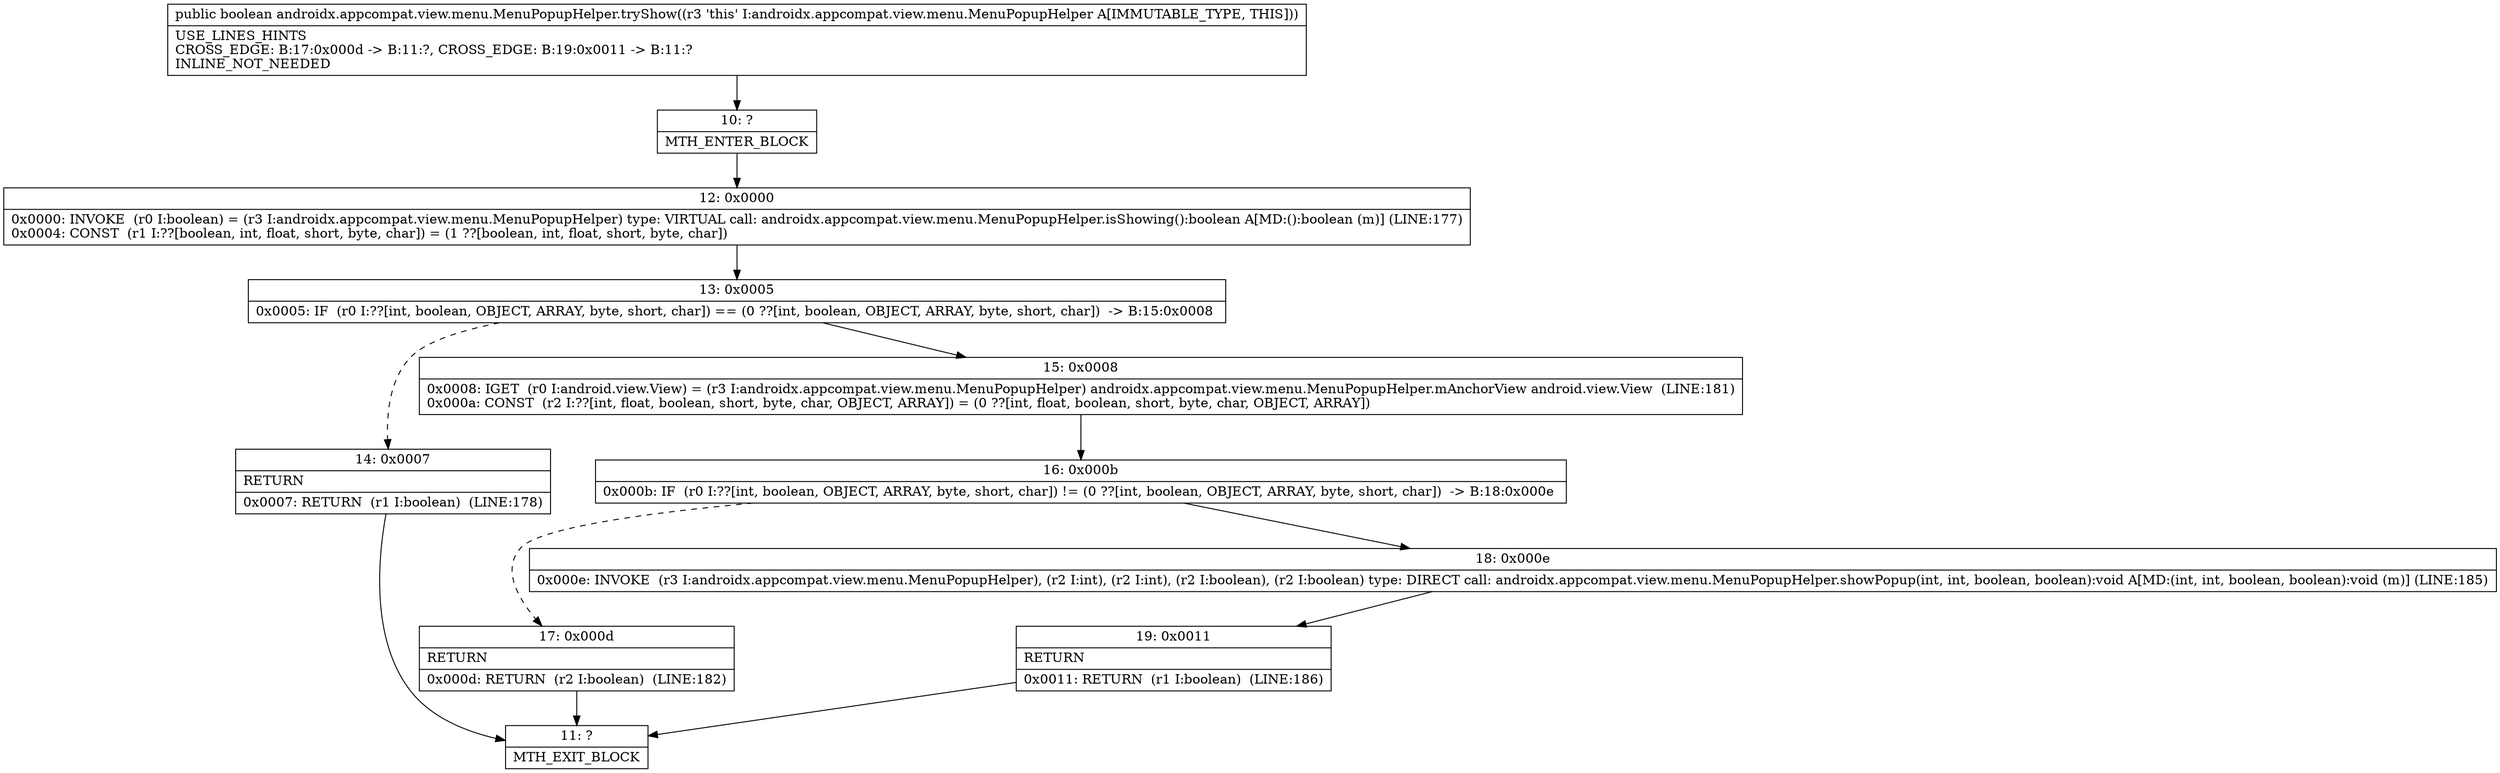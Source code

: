 digraph "CFG forandroidx.appcompat.view.menu.MenuPopupHelper.tryShow()Z" {
Node_10 [shape=record,label="{10\:\ ?|MTH_ENTER_BLOCK\l}"];
Node_12 [shape=record,label="{12\:\ 0x0000|0x0000: INVOKE  (r0 I:boolean) = (r3 I:androidx.appcompat.view.menu.MenuPopupHelper) type: VIRTUAL call: androidx.appcompat.view.menu.MenuPopupHelper.isShowing():boolean A[MD:():boolean (m)] (LINE:177)\l0x0004: CONST  (r1 I:??[boolean, int, float, short, byte, char]) = (1 ??[boolean, int, float, short, byte, char]) \l}"];
Node_13 [shape=record,label="{13\:\ 0x0005|0x0005: IF  (r0 I:??[int, boolean, OBJECT, ARRAY, byte, short, char]) == (0 ??[int, boolean, OBJECT, ARRAY, byte, short, char])  \-\> B:15:0x0008 \l}"];
Node_14 [shape=record,label="{14\:\ 0x0007|RETURN\l|0x0007: RETURN  (r1 I:boolean)  (LINE:178)\l}"];
Node_11 [shape=record,label="{11\:\ ?|MTH_EXIT_BLOCK\l}"];
Node_15 [shape=record,label="{15\:\ 0x0008|0x0008: IGET  (r0 I:android.view.View) = (r3 I:androidx.appcompat.view.menu.MenuPopupHelper) androidx.appcompat.view.menu.MenuPopupHelper.mAnchorView android.view.View  (LINE:181)\l0x000a: CONST  (r2 I:??[int, float, boolean, short, byte, char, OBJECT, ARRAY]) = (0 ??[int, float, boolean, short, byte, char, OBJECT, ARRAY]) \l}"];
Node_16 [shape=record,label="{16\:\ 0x000b|0x000b: IF  (r0 I:??[int, boolean, OBJECT, ARRAY, byte, short, char]) != (0 ??[int, boolean, OBJECT, ARRAY, byte, short, char])  \-\> B:18:0x000e \l}"];
Node_17 [shape=record,label="{17\:\ 0x000d|RETURN\l|0x000d: RETURN  (r2 I:boolean)  (LINE:182)\l}"];
Node_18 [shape=record,label="{18\:\ 0x000e|0x000e: INVOKE  (r3 I:androidx.appcompat.view.menu.MenuPopupHelper), (r2 I:int), (r2 I:int), (r2 I:boolean), (r2 I:boolean) type: DIRECT call: androidx.appcompat.view.menu.MenuPopupHelper.showPopup(int, int, boolean, boolean):void A[MD:(int, int, boolean, boolean):void (m)] (LINE:185)\l}"];
Node_19 [shape=record,label="{19\:\ 0x0011|RETURN\l|0x0011: RETURN  (r1 I:boolean)  (LINE:186)\l}"];
MethodNode[shape=record,label="{public boolean androidx.appcompat.view.menu.MenuPopupHelper.tryShow((r3 'this' I:androidx.appcompat.view.menu.MenuPopupHelper A[IMMUTABLE_TYPE, THIS]))  | USE_LINES_HINTS\lCROSS_EDGE: B:17:0x000d \-\> B:11:?, CROSS_EDGE: B:19:0x0011 \-\> B:11:?\lINLINE_NOT_NEEDED\l}"];
MethodNode -> Node_10;Node_10 -> Node_12;
Node_12 -> Node_13;
Node_13 -> Node_14[style=dashed];
Node_13 -> Node_15;
Node_14 -> Node_11;
Node_15 -> Node_16;
Node_16 -> Node_17[style=dashed];
Node_16 -> Node_18;
Node_17 -> Node_11;
Node_18 -> Node_19;
Node_19 -> Node_11;
}

